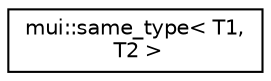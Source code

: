 digraph "Graphical Class Hierarchy"
{
 // LATEX_PDF_SIZE
  edge [fontname="Helvetica",fontsize="10",labelfontname="Helvetica",labelfontsize="10"];
  node [fontname="Helvetica",fontsize="10",shape=record];
  rankdir="LR";
  Node0 [label="mui::same_type\< T1,\l T2 \>",height=0.2,width=0.4,color="black", fillcolor="white", style="filled",URL="$structmui_1_1same__type.html",tooltip=" "];
}
